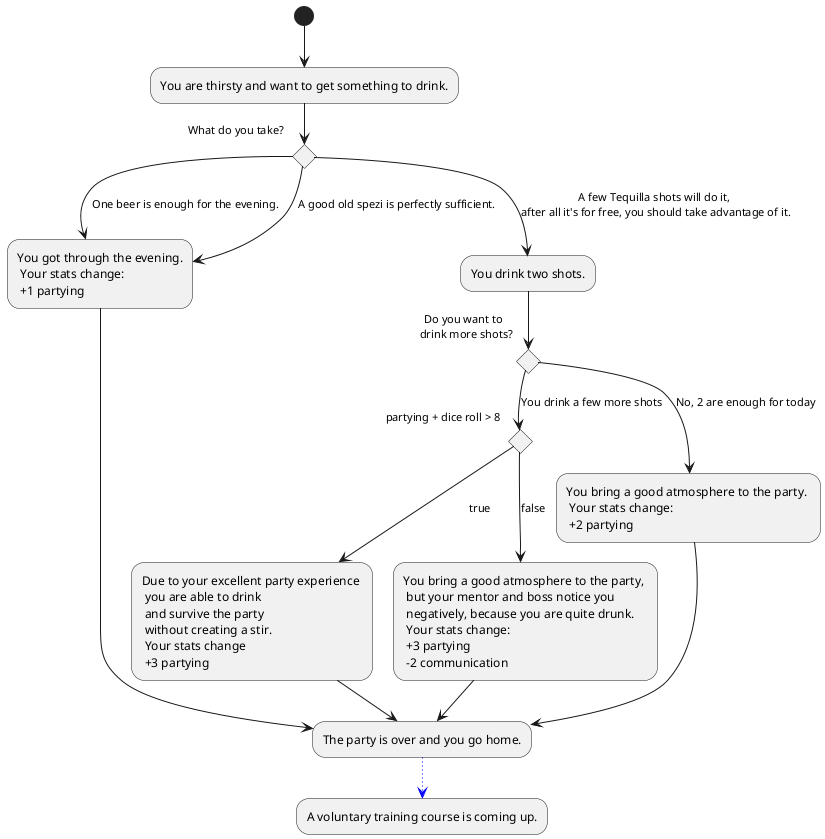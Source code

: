 @startuml
(*) --> "You are thirsty and want to get something to drink."
if "What do you take?" then 
--> [One beer is enough for the evening.] "You got through the evening.\n Your stats change:\n +1 partying" as lightParty
else 
--> [A good old spezi is perfectly sufficient.] lightParty
else 
-->[A few Tequilla shots will do it, \nafter all it's for free, you should take advantage of it.]"You drink two shots."
if "Do you want to \n drink more shots?" then 
--> [You drink a few more shots] if "partying + dice roll > 8" as drink then 
--> [true] "Due to your excellent party experience \n you are able to drink \n and survive the party \n without creating a stir. \n Your stats change \n +3 partying" as goodEnd
else 
--> [false] "You bring a good atmosphere to the party, \n but your mentor and boss notice you \n negatively, because you are quite drunk.\n Your stats change: \n +3 partying \n -2 communication" as heavydrunk
endif
else 
--> [No, 2 are enough for today] "You bring a good atmosphere to the party. \n Your stats change:\n +2 partying"
endif
--> "The party is over and you go home." as home
heavydrunk --> home
lightParty --> home
goodEnd --> home
-[#blue,dotted]-> "A voluntary training course is coming up."

@enduml
